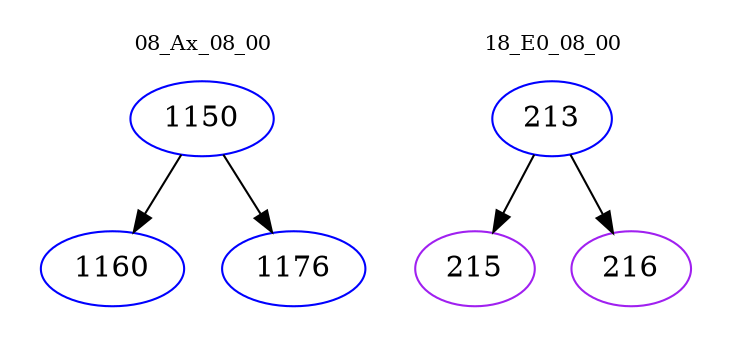 digraph{
subgraph cluster_0 {
color = white
label = "08_Ax_08_00";
fontsize=10;
T0_1150 [label="1150", color="blue"]
T0_1150 -> T0_1160 [color="black"]
T0_1160 [label="1160", color="blue"]
T0_1150 -> T0_1176 [color="black"]
T0_1176 [label="1176", color="blue"]
}
subgraph cluster_1 {
color = white
label = "18_E0_08_00";
fontsize=10;
T1_213 [label="213", color="blue"]
T1_213 -> T1_215 [color="black"]
T1_215 [label="215", color="purple"]
T1_213 -> T1_216 [color="black"]
T1_216 [label="216", color="purple"]
}
}

